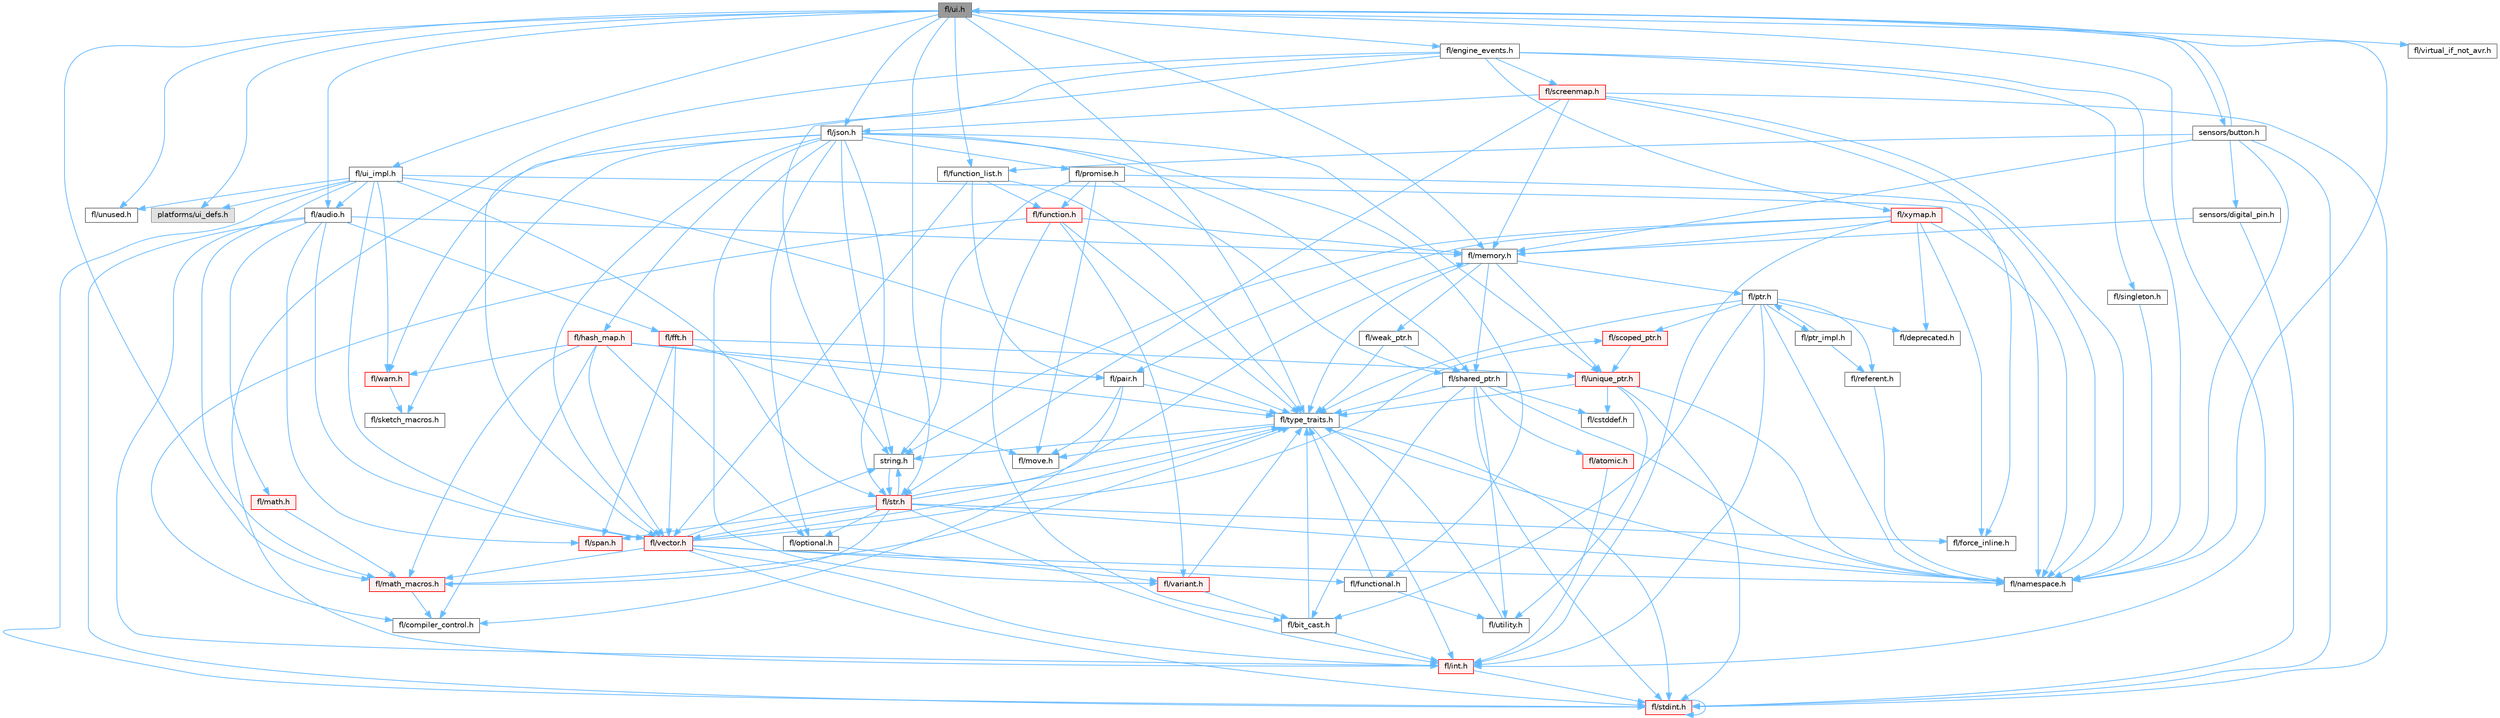 digraph "fl/ui.h"
{
 // INTERACTIVE_SVG=YES
 // LATEX_PDF_SIZE
  bgcolor="transparent";
  edge [fontname=Helvetica,fontsize=10,labelfontname=Helvetica,labelfontsize=10];
  node [fontname=Helvetica,fontsize=10,shape=box,height=0.2,width=0.4];
  Node1 [id="Node000001",label="fl/ui.h",height=0.2,width=0.4,color="gray40", fillcolor="grey60", style="filled", fontcolor="black",tooltip=" "];
  Node1 -> Node2 [id="edge1_Node000001_Node000002",color="steelblue1",style="solid",tooltip=" "];
  Node2 [id="Node000002",label="fl/namespace.h",height=0.2,width=0.4,color="grey40", fillcolor="white", style="filled",URL="$df/d2a/namespace_8h.html",tooltip="Implements the FastLED namespace macros."];
  Node1 -> Node3 [id="edge2_Node000001_Node000003",color="steelblue1",style="solid",tooltip=" "];
  Node3 [id="Node000003",label="fl/memory.h",height=0.2,width=0.4,color="grey40", fillcolor="white", style="filled",URL="$dc/d18/memory_8h.html",tooltip=" "];
  Node3 -> Node4 [id="edge3_Node000003_Node000004",color="steelblue1",style="solid",tooltip=" "];
  Node4 [id="Node000004",label="fl/ptr.h",height=0.2,width=0.4,color="grey40", fillcolor="white", style="filled",URL="$dd/d98/ptr_8h.html",tooltip=" "];
  Node4 -> Node2 [id="edge4_Node000004_Node000002",color="steelblue1",style="solid",tooltip=" "];
  Node4 -> Node5 [id="edge5_Node000004_Node000005",color="steelblue1",style="solid",tooltip=" "];
  Node5 [id="Node000005",label="fl/scoped_ptr.h",height=0.2,width=0.4,color="red", fillcolor="#FFF0F0", style="filled",URL="$d0/d44/scoped__ptr_8h.html",tooltip=" "];
  Node5 -> Node6 [id="edge6_Node000005_Node000006",color="steelblue1",style="solid",tooltip=" "];
  Node6 [id="Node000006",label="fl/unique_ptr.h",height=0.2,width=0.4,color="red", fillcolor="#FFF0F0", style="filled",URL="$da/d4b/unique__ptr_8h.html",tooltip=" "];
  Node6 -> Node2 [id="edge7_Node000006_Node000002",color="steelblue1",style="solid",tooltip=" "];
  Node6 -> Node7 [id="edge8_Node000006_Node000007",color="steelblue1",style="solid",tooltip=" "];
  Node7 [id="Node000007",label="fl/type_traits.h",height=0.2,width=0.4,color="grey40", fillcolor="white", style="filled",URL="$df/d63/type__traits_8h.html",tooltip=" "];
  Node7 -> Node8 [id="edge9_Node000007_Node000008",color="steelblue1",style="solid",tooltip=" "];
  Node8 [id="Node000008",label="string.h",height=0.2,width=0.4,color="grey40", fillcolor="white", style="filled",URL="$da/d66/string_8h.html",tooltip=" "];
  Node8 -> Node9 [id="edge10_Node000008_Node000009",color="steelblue1",style="solid",tooltip=" "];
  Node9 [id="Node000009",label="fl/str.h",height=0.2,width=0.4,color="red", fillcolor="#FFF0F0", style="filled",URL="$d1/d93/str_8h.html",tooltip=" "];
  Node9 -> Node10 [id="edge11_Node000009_Node000010",color="steelblue1",style="solid",tooltip=" "];
  Node10 [id="Node000010",label="fl/int.h",height=0.2,width=0.4,color="red", fillcolor="#FFF0F0", style="filled",URL="$d3/d7e/int_8h.html",tooltip=" "];
  Node10 -> Node11 [id="edge12_Node000010_Node000011",color="steelblue1",style="solid",tooltip=" "];
  Node11 [id="Node000011",label="fl/stdint.h",height=0.2,width=0.4,color="red", fillcolor="#FFF0F0", style="filled",URL="$df/dd8/stdint_8h.html",tooltip=" "];
  Node11 -> Node11 [id="edge13_Node000011_Node000011",color="steelblue1",style="solid",tooltip=" "];
  Node9 -> Node8 [id="edge14_Node000009_Node000008",color="steelblue1",style="solid",tooltip=" "];
  Node9 -> Node20 [id="edge15_Node000009_Node000020",color="steelblue1",style="solid",tooltip=" "];
  Node20 [id="Node000020",label="fl/math_macros.h",height=0.2,width=0.4,color="red", fillcolor="#FFF0F0", style="filled",URL="$d8/db8/math__macros_8h.html",tooltip=" "];
  Node20 -> Node21 [id="edge16_Node000020_Node000021",color="steelblue1",style="solid",tooltip=" "];
  Node21 [id="Node000021",label="fl/compiler_control.h",height=0.2,width=0.4,color="grey40", fillcolor="white", style="filled",URL="$d4/d54/compiler__control_8h.html",tooltip=" "];
  Node20 -> Node7 [id="edge17_Node000020_Node000007",color="steelblue1",style="solid",tooltip=" "];
  Node9 -> Node2 [id="edge18_Node000009_Node000002",color="steelblue1",style="solid",tooltip=" "];
  Node9 -> Node3 [id="edge19_Node000009_Node000003",color="steelblue1",style="solid",tooltip=" "];
  Node9 -> Node23 [id="edge20_Node000009_Node000023",color="steelblue1",style="solid",tooltip=" "];
  Node23 [id="Node000023",label="fl/optional.h",height=0.2,width=0.4,color="grey40", fillcolor="white", style="filled",URL="$dc/d62/optional_8h.html",tooltip=" "];
  Node23 -> Node24 [id="edge21_Node000023_Node000024",color="steelblue1",style="solid",tooltip=" "];
  Node24 [id="Node000024",label="fl/variant.h",height=0.2,width=0.4,color="red", fillcolor="#FFF0F0", style="filled",URL="$d6/d10/variant_8h.html",tooltip=" "];
  Node24 -> Node7 [id="edge22_Node000024_Node000007",color="steelblue1",style="solid",tooltip=" "];
  Node24 -> Node26 [id="edge23_Node000024_Node000026",color="steelblue1",style="solid",tooltip=" "];
  Node26 [id="Node000026",label="fl/bit_cast.h",height=0.2,width=0.4,color="grey40", fillcolor="white", style="filled",URL="$df/d72/bit__cast_8h.html",tooltip=" "];
  Node26 -> Node7 [id="edge24_Node000026_Node000007",color="steelblue1",style="solid",tooltip=" "];
  Node26 -> Node10 [id="edge25_Node000026_Node000010",color="steelblue1",style="solid",tooltip=" "];
  Node9 -> Node7 [id="edge26_Node000009_Node000007",color="steelblue1",style="solid",tooltip=" "];
  Node9 -> Node27 [id="edge27_Node000009_Node000027",color="steelblue1",style="solid",tooltip=" "];
  Node27 [id="Node000027",label="fl/vector.h",height=0.2,width=0.4,color="red", fillcolor="#FFF0F0", style="filled",URL="$d6/d68/vector_8h.html",tooltip=" "];
  Node27 -> Node11 [id="edge28_Node000027_Node000011",color="steelblue1",style="solid",tooltip=" "];
  Node27 -> Node10 [id="edge29_Node000027_Node000010",color="steelblue1",style="solid",tooltip=" "];
  Node27 -> Node8 [id="edge30_Node000027_Node000008",color="steelblue1",style="solid",tooltip=" "];
  Node27 -> Node28 [id="edge31_Node000027_Node000028",color="steelblue1",style="solid",tooltip=" "];
  Node28 [id="Node000028",label="fl/functional.h",height=0.2,width=0.4,color="grey40", fillcolor="white", style="filled",URL="$d8/dea/functional_8h.html",tooltip=" "];
  Node28 -> Node7 [id="edge32_Node000028_Node000007",color="steelblue1",style="solid",tooltip=" "];
  Node28 -> Node29 [id="edge33_Node000028_Node000029",color="steelblue1",style="solid",tooltip=" "];
  Node29 [id="Node000029",label="fl/utility.h",height=0.2,width=0.4,color="grey40", fillcolor="white", style="filled",URL="$d5/d47/utility_8h.html",tooltip=" "];
  Node29 -> Node7 [id="edge34_Node000029_Node000007",color="steelblue1",style="solid",tooltip=" "];
  Node27 -> Node20 [id="edge35_Node000027_Node000020",color="steelblue1",style="solid",tooltip=" "];
  Node27 -> Node2 [id="edge36_Node000027_Node000002",color="steelblue1",style="solid",tooltip=" "];
  Node27 -> Node5 [id="edge37_Node000027_Node000005",color="steelblue1",style="solid",tooltip=" "];
  Node27 -> Node7 [id="edge38_Node000027_Node000007",color="steelblue1",style="solid",tooltip=" "];
  Node9 -> Node40 [id="edge39_Node000009_Node000040",color="steelblue1",style="solid",tooltip=" "];
  Node40 [id="Node000040",label="fl/span.h",height=0.2,width=0.4,color="red", fillcolor="#FFF0F0", style="filled",URL="$d4/d7a/span_8h.html",tooltip=" "];
  Node9 -> Node18 [id="edge40_Node000009_Node000018",color="steelblue1",style="solid",tooltip=" "];
  Node18 [id="Node000018",label="fl/force_inline.h",height=0.2,width=0.4,color="grey40", fillcolor="white", style="filled",URL="$d4/d64/force__inline_8h.html",tooltip=" "];
  Node7 -> Node11 [id="edge41_Node000007_Node000011",color="steelblue1",style="solid",tooltip=" "];
  Node7 -> Node2 [id="edge42_Node000007_Node000002",color="steelblue1",style="solid",tooltip=" "];
  Node7 -> Node22 [id="edge43_Node000007_Node000022",color="steelblue1",style="solid",tooltip=" "];
  Node22 [id="Node000022",label="fl/move.h",height=0.2,width=0.4,color="grey40", fillcolor="white", style="filled",URL="$d9/d83/move_8h.html",tooltip=" "];
  Node7 -> Node10 [id="edge44_Node000007_Node000010",color="steelblue1",style="solid",tooltip=" "];
  Node6 -> Node29 [id="edge45_Node000006_Node000029",color="steelblue1",style="solid",tooltip=" "];
  Node6 -> Node11 [id="edge46_Node000006_Node000011",color="steelblue1",style="solid",tooltip=" "];
  Node6 -> Node42 [id="edge47_Node000006_Node000042",color="steelblue1",style="solid",tooltip=" "];
  Node42 [id="Node000042",label="fl/cstddef.h",height=0.2,width=0.4,color="grey40", fillcolor="white", style="filled",URL="$d7/d84/cstddef_8h.html",tooltip=" "];
  Node4 -> Node7 [id="edge48_Node000004_Node000007",color="steelblue1",style="solid",tooltip=" "];
  Node4 -> Node45 [id="edge49_Node000004_Node000045",color="steelblue1",style="solid",tooltip=" "];
  Node45 [id="Node000045",label="fl/referent.h",height=0.2,width=0.4,color="grey40", fillcolor="white", style="filled",URL="$da/d18/referent_8h.html",tooltip=" "];
  Node45 -> Node2 [id="edge50_Node000045_Node000002",color="steelblue1",style="solid",tooltip=" "];
  Node4 -> Node26 [id="edge51_Node000004_Node000026",color="steelblue1",style="solid",tooltip=" "];
  Node4 -> Node10 [id="edge52_Node000004_Node000010",color="steelblue1",style="solid",tooltip=" "];
  Node4 -> Node44 [id="edge53_Node000004_Node000044",color="steelblue1",style="solid",tooltip=" "];
  Node44 [id="Node000044",label="fl/deprecated.h",height=0.2,width=0.4,color="grey40", fillcolor="white", style="filled",URL="$d4/dce/deprecated_8h.html",tooltip=" "];
  Node4 -> Node46 [id="edge54_Node000004_Node000046",color="steelblue1",style="solid",tooltip=" "];
  Node46 [id="Node000046",label="fl/ptr_impl.h",height=0.2,width=0.4,color="grey40", fillcolor="white", style="filled",URL="$d5/d94/ptr__impl_8h.html",tooltip=" "];
  Node46 -> Node4 [id="edge55_Node000046_Node000004",color="steelblue1",style="solid",tooltip=" "];
  Node46 -> Node45 [id="edge56_Node000046_Node000045",color="steelblue1",style="solid",tooltip=" "];
  Node3 -> Node47 [id="edge57_Node000003_Node000047",color="steelblue1",style="solid",tooltip=" "];
  Node47 [id="Node000047",label="fl/shared_ptr.h",height=0.2,width=0.4,color="grey40", fillcolor="white", style="filled",URL="$df/d6a/shared__ptr_8h.html",tooltip=" "];
  Node47 -> Node2 [id="edge58_Node000047_Node000002",color="steelblue1",style="solid",tooltip=" "];
  Node47 -> Node7 [id="edge59_Node000047_Node000007",color="steelblue1",style="solid",tooltip=" "];
  Node47 -> Node29 [id="edge60_Node000047_Node000029",color="steelblue1",style="solid",tooltip=" "];
  Node47 -> Node11 [id="edge61_Node000047_Node000011",color="steelblue1",style="solid",tooltip=" "];
  Node47 -> Node42 [id="edge62_Node000047_Node000042",color="steelblue1",style="solid",tooltip=" "];
  Node47 -> Node26 [id="edge63_Node000047_Node000026",color="steelblue1",style="solid",tooltip=" "];
  Node47 -> Node48 [id="edge64_Node000047_Node000048",color="steelblue1",style="solid",tooltip=" "];
  Node48 [id="Node000048",label="fl/atomic.h",height=0.2,width=0.4,color="red", fillcolor="#FFF0F0", style="filled",URL="$dd/d02/atomic_8h.html",tooltip=" "];
  Node48 -> Node10 [id="edge65_Node000048_Node000010",color="steelblue1",style="solid",tooltip=" "];
  Node3 -> Node50 [id="edge66_Node000003_Node000050",color="steelblue1",style="solid",tooltip=" "];
  Node50 [id="Node000050",label="fl/weak_ptr.h",height=0.2,width=0.4,color="grey40", fillcolor="white", style="filled",URL="$dc/db4/weak__ptr_8h.html",tooltip=" "];
  Node50 -> Node47 [id="edge67_Node000050_Node000047",color="steelblue1",style="solid",tooltip=" "];
  Node50 -> Node7 [id="edge68_Node000050_Node000007",color="steelblue1",style="solid",tooltip=" "];
  Node3 -> Node6 [id="edge69_Node000003_Node000006",color="steelblue1",style="solid",tooltip=" "];
  Node3 -> Node7 [id="edge70_Node000003_Node000007",color="steelblue1",style="solid",tooltip=" "];
  Node1 -> Node51 [id="edge71_Node000001_Node000051",color="steelblue1",style="solid",tooltip=" "];
  Node51 [id="Node000051",label="fl/json.h",height=0.2,width=0.4,color="grey40", fillcolor="white", style="filled",URL="$d7/d91/fl_2json_8h.html",tooltip="FastLED's Elegant JSON Library: fl::Json"];
  Node51 -> Node8 [id="edge72_Node000051_Node000008",color="steelblue1",style="solid",tooltip=" "];
  Node51 -> Node27 [id="edge73_Node000051_Node000027",color="steelblue1",style="solid",tooltip=" "];
  Node51 -> Node52 [id="edge74_Node000051_Node000052",color="steelblue1",style="solid",tooltip=" "];
  Node52 [id="Node000052",label="fl/hash_map.h",height=0.2,width=0.4,color="red", fillcolor="#FFF0F0", style="filled",URL="$d6/d13/hash__map_8h.html",tooltip=" "];
  Node52 -> Node23 [id="edge75_Node000052_Node000023",color="steelblue1",style="solid",tooltip=" "];
  Node52 -> Node56 [id="edge76_Node000052_Node000056",color="steelblue1",style="solid",tooltip=" "];
  Node56 [id="Node000056",label="fl/pair.h",height=0.2,width=0.4,color="grey40", fillcolor="white", style="filled",URL="$d3/d41/pair_8h.html",tooltip=" "];
  Node56 -> Node22 [id="edge77_Node000056_Node000022",color="steelblue1",style="solid",tooltip=" "];
  Node56 -> Node21 [id="edge78_Node000056_Node000021",color="steelblue1",style="solid",tooltip=" "];
  Node56 -> Node7 [id="edge79_Node000056_Node000007",color="steelblue1",style="solid",tooltip=" "];
  Node52 -> Node7 [id="edge80_Node000052_Node000007",color="steelblue1",style="solid",tooltip=" "];
  Node52 -> Node27 [id="edge81_Node000052_Node000027",color="steelblue1",style="solid",tooltip=" "];
  Node52 -> Node57 [id="edge82_Node000052_Node000057",color="steelblue1",style="solid",tooltip=" "];
  Node57 [id="Node000057",label="fl/warn.h",height=0.2,width=0.4,color="red", fillcolor="#FFF0F0", style="filled",URL="$de/d77/warn_8h.html",tooltip=" "];
  Node57 -> Node68 [id="edge83_Node000057_Node000068",color="steelblue1",style="solid",tooltip=" "];
  Node68 [id="Node000068",label="fl/sketch_macros.h",height=0.2,width=0.4,color="grey40", fillcolor="white", style="filled",URL="$d1/dbc/sketch__macros_8h.html",tooltip=" "];
  Node52 -> Node21 [id="edge84_Node000052_Node000021",color="steelblue1",style="solid",tooltip=" "];
  Node52 -> Node20 [id="edge85_Node000052_Node000020",color="steelblue1",style="solid",tooltip=" "];
  Node51 -> Node24 [id="edge86_Node000051_Node000024",color="steelblue1",style="solid",tooltip=" "];
  Node51 -> Node23 [id="edge87_Node000051_Node000023",color="steelblue1",style="solid",tooltip=" "];
  Node51 -> Node6 [id="edge88_Node000051_Node000006",color="steelblue1",style="solid",tooltip=" "];
  Node51 -> Node47 [id="edge89_Node000051_Node000047",color="steelblue1",style="solid",tooltip=" "];
  Node51 -> Node28 [id="edge90_Node000051_Node000028",color="steelblue1",style="solid",tooltip=" "];
  Node51 -> Node9 [id="edge91_Node000051_Node000009",color="steelblue1",style="solid",tooltip=" "];
  Node51 -> Node69 [id="edge92_Node000051_Node000069",color="steelblue1",style="solid",tooltip=" "];
  Node69 [id="Node000069",label="fl/promise.h",height=0.2,width=0.4,color="grey40", fillcolor="white", style="filled",URL="$d6/d17/promise_8h.html",tooltip="Promise-based fluent API for FastLED - standalone async primitives."];
  Node69 -> Node2 [id="edge93_Node000069_Node000002",color="steelblue1",style="solid",tooltip=" "];
  Node69 -> Node70 [id="edge94_Node000069_Node000070",color="steelblue1",style="solid",tooltip=" "];
  Node70 [id="Node000070",label="fl/function.h",height=0.2,width=0.4,color="red", fillcolor="#FFF0F0", style="filled",URL="$dd/d67/function_8h.html",tooltip=" "];
  Node70 -> Node3 [id="edge95_Node000070_Node000003",color="steelblue1",style="solid",tooltip=" "];
  Node70 -> Node7 [id="edge96_Node000070_Node000007",color="steelblue1",style="solid",tooltip=" "];
  Node70 -> Node21 [id="edge97_Node000070_Node000021",color="steelblue1",style="solid",tooltip=" "];
  Node70 -> Node24 [id="edge98_Node000070_Node000024",color="steelblue1",style="solid",tooltip=" "];
  Node70 -> Node26 [id="edge99_Node000070_Node000026",color="steelblue1",style="solid",tooltip=" "];
  Node69 -> Node8 [id="edge100_Node000069_Node000008",color="steelblue1",style="solid",tooltip=" "];
  Node69 -> Node47 [id="edge101_Node000069_Node000047",color="steelblue1",style="solid",tooltip=" "];
  Node69 -> Node22 [id="edge102_Node000069_Node000022",color="steelblue1",style="solid",tooltip=" "];
  Node51 -> Node57 [id="edge103_Node000051_Node000057",color="steelblue1",style="solid",tooltip=" "];
  Node51 -> Node68 [id="edge104_Node000051_Node000068",color="steelblue1",style="solid",tooltip=" "];
  Node1 -> Node9 [id="edge105_Node000001_Node000009",color="steelblue1",style="solid",tooltip=" "];
  Node1 -> Node10 [id="edge106_Node000001_Node000010",color="steelblue1",style="solid",tooltip=" "];
  Node1 -> Node71 [id="edge107_Node000001_Node000071",color="steelblue1",style="solid",tooltip=" "];
  Node71 [id="Node000071",label="fl/audio.h",height=0.2,width=0.4,color="grey40", fillcolor="white", style="filled",URL="$da/d09/audio_8h.html",tooltip=" "];
  Node71 -> Node72 [id="edge108_Node000071_Node000072",color="steelblue1",style="solid",tooltip=" "];
  Node72 [id="Node000072",label="fl/fft.h",height=0.2,width=0.4,color="red", fillcolor="#FFF0F0", style="filled",URL="$d7/d76/fft_8h.html",tooltip=" "];
  Node72 -> Node6 [id="edge109_Node000072_Node000006",color="steelblue1",style="solid",tooltip=" "];
  Node72 -> Node40 [id="edge110_Node000072_Node000040",color="steelblue1",style="solid",tooltip=" "];
  Node72 -> Node27 [id="edge111_Node000072_Node000027",color="steelblue1",style="solid",tooltip=" "];
  Node72 -> Node22 [id="edge112_Node000072_Node000022",color="steelblue1",style="solid",tooltip=" "];
  Node71 -> Node15 [id="edge113_Node000071_Node000015",color="steelblue1",style="solid",tooltip=" "];
  Node15 [id="Node000015",label="fl/math.h",height=0.2,width=0.4,color="red", fillcolor="#FFF0F0", style="filled",URL="$df/db1/math_8h.html",tooltip=" "];
  Node15 -> Node20 [id="edge114_Node000015_Node000020",color="steelblue1",style="solid",tooltip=" "];
  Node71 -> Node3 [id="edge115_Node000071_Node000003",color="steelblue1",style="solid",tooltip=" "];
  Node71 -> Node40 [id="edge116_Node000071_Node000040",color="steelblue1",style="solid",tooltip=" "];
  Node71 -> Node27 [id="edge117_Node000071_Node000027",color="steelblue1",style="solid",tooltip=" "];
  Node71 -> Node10 [id="edge118_Node000071_Node000010",color="steelblue1",style="solid",tooltip=" "];
  Node71 -> Node11 [id="edge119_Node000071_Node000011",color="steelblue1",style="solid",tooltip=" "];
  Node1 -> Node73 [id="edge120_Node000001_Node000073",color="steelblue1",style="solid",tooltip=" "];
  Node73 [id="Node000073",label="fl/engine_events.h",height=0.2,width=0.4,color="grey40", fillcolor="white", style="filled",URL="$db/dc0/engine__events_8h.html",tooltip=" "];
  Node73 -> Node2 [id="edge121_Node000073_Node000002",color="steelblue1",style="solid",tooltip=" "];
  Node73 -> Node74 [id="edge122_Node000073_Node000074",color="steelblue1",style="solid",tooltip=" "];
  Node74 [id="Node000074",label="fl/screenmap.h",height=0.2,width=0.4,color="red", fillcolor="#FFF0F0", style="filled",URL="$d7/d97/screenmap_8h.html",tooltip=" "];
  Node74 -> Node11 [id="edge123_Node000074_Node000011",color="steelblue1",style="solid",tooltip=" "];
  Node74 -> Node18 [id="edge124_Node000074_Node000018",color="steelblue1",style="solid",tooltip=" "];
  Node74 -> Node3 [id="edge125_Node000074_Node000003",color="steelblue1",style="solid",tooltip=" "];
  Node74 -> Node2 [id="edge126_Node000074_Node000002",color="steelblue1",style="solid",tooltip=" "];
  Node74 -> Node9 [id="edge127_Node000074_Node000009",color="steelblue1",style="solid",tooltip=" "];
  Node74 -> Node51 [id="edge128_Node000074_Node000051",color="steelblue1",style="solid",tooltip=" "];
  Node73 -> Node83 [id="edge129_Node000073_Node000083",color="steelblue1",style="solid",tooltip=" "];
  Node83 [id="Node000083",label="fl/singleton.h",height=0.2,width=0.4,color="grey40", fillcolor="white", style="filled",URL="$d4/d0b/singleton_8h.html",tooltip=" "];
  Node83 -> Node2 [id="edge130_Node000083_Node000002",color="steelblue1",style="solid",tooltip=" "];
  Node73 -> Node27 [id="edge131_Node000073_Node000027",color="steelblue1",style="solid",tooltip=" "];
  Node73 -> Node84 [id="edge132_Node000073_Node000084",color="steelblue1",style="solid",tooltip=" "];
  Node84 [id="Node000084",label="fl/xymap.h",height=0.2,width=0.4,color="red", fillcolor="#FFF0F0", style="filled",URL="$da/d61/xymap_8h.html",tooltip=" "];
  Node84 -> Node10 [id="edge133_Node000084_Node000010",color="steelblue1",style="solid",tooltip=" "];
  Node84 -> Node2 [id="edge134_Node000084_Node000002",color="steelblue1",style="solid",tooltip=" "];
  Node84 -> Node18 [id="edge135_Node000084_Node000018",color="steelblue1",style="solid",tooltip=" "];
  Node84 -> Node56 [id="edge136_Node000084_Node000056",color="steelblue1",style="solid",tooltip=" "];
  Node84 -> Node8 [id="edge137_Node000084_Node000008",color="steelblue1",style="solid",tooltip=" "];
  Node84 -> Node3 [id="edge138_Node000084_Node000003",color="steelblue1",style="solid",tooltip=" "];
  Node84 -> Node44 [id="edge139_Node000084_Node000044",color="steelblue1",style="solid",tooltip=" "];
  Node73 -> Node8 [id="edge140_Node000073_Node000008",color="steelblue1",style="solid",tooltip=" "];
  Node73 -> Node10 [id="edge141_Node000073_Node000010",color="steelblue1",style="solid",tooltip=" "];
  Node1 -> Node86 [id="edge142_Node000001_Node000086",color="steelblue1",style="solid",tooltip=" "];
  Node86 [id="Node000086",label="fl/function_list.h",height=0.2,width=0.4,color="grey40", fillcolor="white", style="filled",URL="$d0/d64/function__list_8h.html",tooltip=" "];
  Node86 -> Node70 [id="edge143_Node000086_Node000070",color="steelblue1",style="solid",tooltip=" "];
  Node86 -> Node56 [id="edge144_Node000086_Node000056",color="steelblue1",style="solid",tooltip=" "];
  Node86 -> Node27 [id="edge145_Node000086_Node000027",color="steelblue1",style="solid",tooltip=" "];
  Node86 -> Node7 [id="edge146_Node000086_Node000007",color="steelblue1",style="solid",tooltip=" "];
  Node1 -> Node20 [id="edge147_Node000001_Node000020",color="steelblue1",style="solid",tooltip=" "];
  Node1 -> Node7 [id="edge148_Node000001_Node000007",color="steelblue1",style="solid",tooltip=" "];
  Node1 -> Node87 [id="edge149_Node000001_Node000087",color="steelblue1",style="solid",tooltip=" "];
  Node87 [id="Node000087",label="fl/ui_impl.h",height=0.2,width=0.4,color="grey40", fillcolor="white", style="filled",URL="$d6/dc0/ui__impl_8h.html",tooltip=" "];
  Node87 -> Node11 [id="edge150_Node000087_Node000011",color="steelblue1",style="solid",tooltip=" "];
  Node87 -> Node71 [id="edge151_Node000087_Node000071",color="steelblue1",style="solid",tooltip=" "];
  Node87 -> Node20 [id="edge152_Node000087_Node000020",color="steelblue1",style="solid",tooltip=" "];
  Node87 -> Node2 [id="edge153_Node000087_Node000002",color="steelblue1",style="solid",tooltip=" "];
  Node87 -> Node9 [id="edge154_Node000087_Node000009",color="steelblue1",style="solid",tooltip=" "];
  Node87 -> Node7 [id="edge155_Node000087_Node000007",color="steelblue1",style="solid",tooltip=" "];
  Node87 -> Node36 [id="edge156_Node000087_Node000036",color="steelblue1",style="solid",tooltip=" "];
  Node36 [id="Node000036",label="fl/unused.h",height=0.2,width=0.4,color="grey40", fillcolor="white", style="filled",URL="$d8/d4b/unused_8h.html",tooltip=" "];
  Node87 -> Node27 [id="edge157_Node000087_Node000027",color="steelblue1",style="solid",tooltip=" "];
  Node87 -> Node57 [id="edge158_Node000087_Node000057",color="steelblue1",style="solid",tooltip=" "];
  Node87 -> Node88 [id="edge159_Node000087_Node000088",color="steelblue1",style="solid",tooltip=" "];
  Node88 [id="Node000088",label="platforms/ui_defs.h",height=0.2,width=0.4,color="grey60", fillcolor="#E0E0E0", style="filled",tooltip=" "];
  Node1 -> Node36 [id="edge160_Node000001_Node000036",color="steelblue1",style="solid",tooltip=" "];
  Node1 -> Node88 [id="edge161_Node000001_Node000088",color="steelblue1",style="solid",tooltip=" "];
  Node1 -> Node89 [id="edge162_Node000001_Node000089",color="steelblue1",style="solid",tooltip=" "];
  Node89 [id="Node000089",label="sensors/button.h",height=0.2,width=0.4,color="grey40", fillcolor="white", style="filled",URL="$d7/d0e/button_8h.html",tooltip=" "];
  Node89 -> Node11 [id="edge163_Node000089_Node000011",color="steelblue1",style="solid",tooltip=" "];
  Node89 -> Node86 [id="edge164_Node000089_Node000086",color="steelblue1",style="solid",tooltip=" "];
  Node89 -> Node2 [id="edge165_Node000089_Node000002",color="steelblue1",style="solid",tooltip=" "];
  Node89 -> Node3 [id="edge166_Node000089_Node000003",color="steelblue1",style="solid",tooltip=" "];
  Node89 -> Node1 [id="edge167_Node000089_Node000001",color="steelblue1",style="solid",tooltip=" "];
  Node89 -> Node90 [id="edge168_Node000089_Node000090",color="steelblue1",style="solid",tooltip=" "];
  Node90 [id="Node000090",label="sensors/digital_pin.h",height=0.2,width=0.4,color="grey40", fillcolor="white", style="filled",URL="$dd/d83/digital__pin_8h.html",tooltip=" "];
  Node90 -> Node11 [id="edge169_Node000090_Node000011",color="steelblue1",style="solid",tooltip=" "];
  Node90 -> Node3 [id="edge170_Node000090_Node000003",color="steelblue1",style="solid",tooltip=" "];
  Node1 -> Node91 [id="edge171_Node000001_Node000091",color="steelblue1",style="solid",tooltip=" "];
  Node91 [id="Node000091",label="fl/virtual_if_not_avr.h",height=0.2,width=0.4,color="grey40", fillcolor="white", style="filled",URL="$da/ddb/virtual__if__not__avr_8h.html",tooltip=" "];
}
